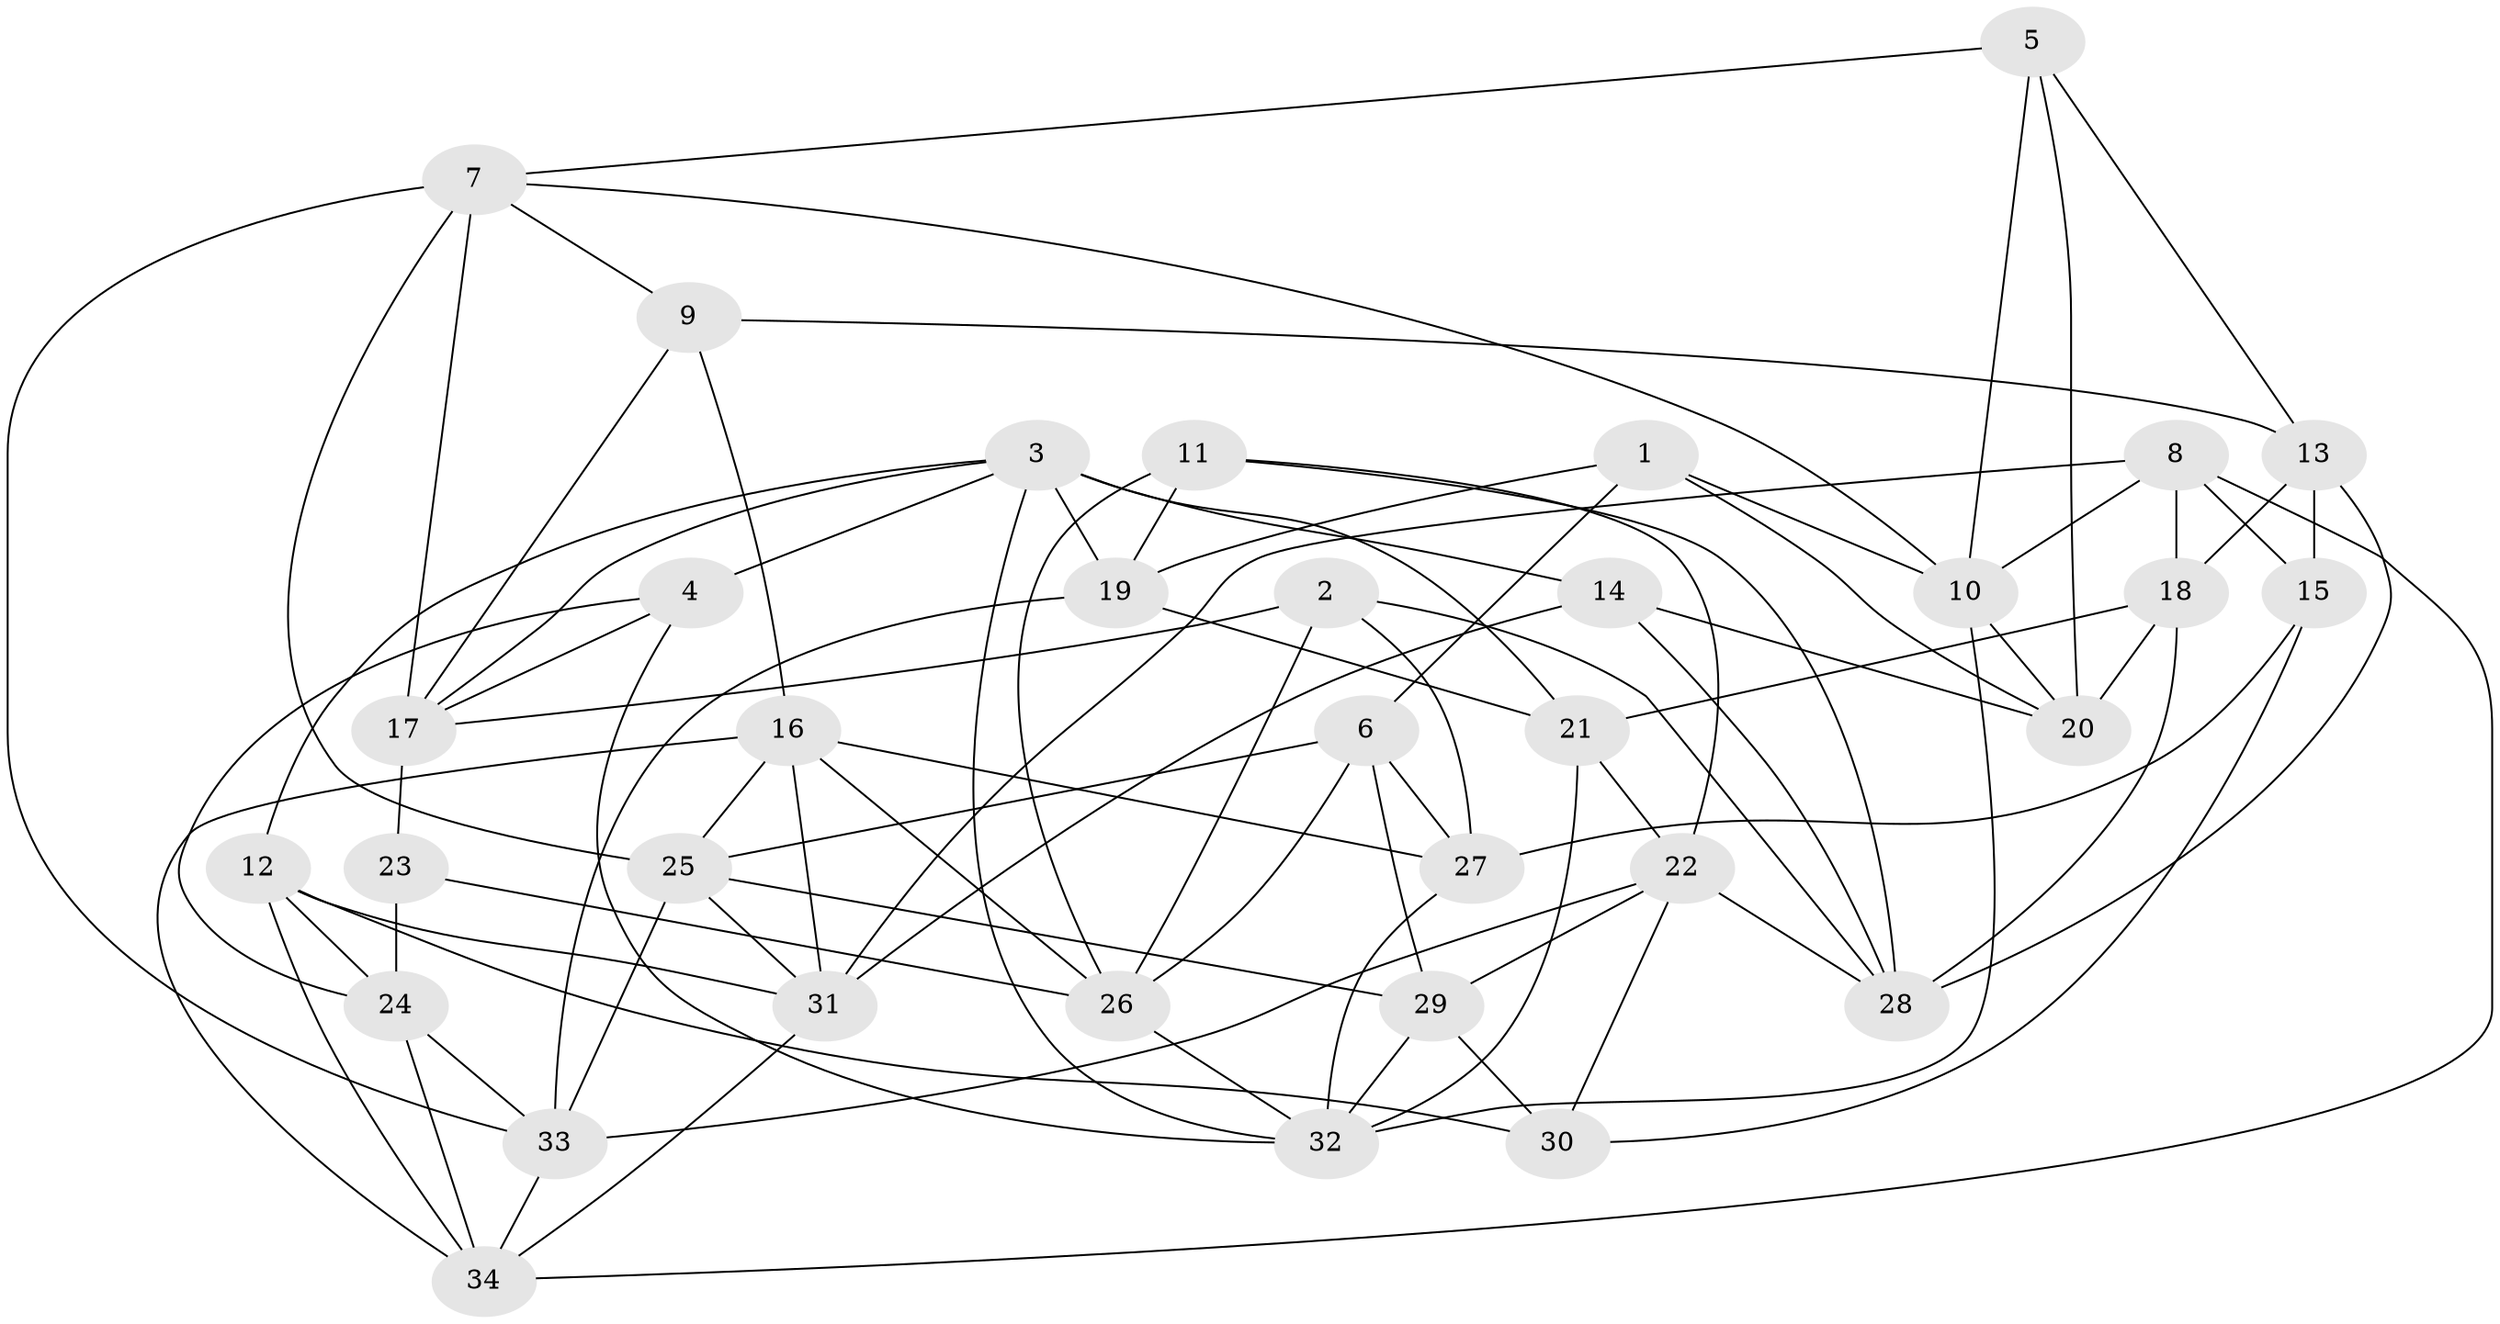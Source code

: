 // original degree distribution, {4: 1.0}
// Generated by graph-tools (version 1.1) at 2025/02/03/09/25 03:02:55]
// undirected, 34 vertices, 87 edges
graph export_dot {
graph [start="1"]
  node [color=gray90,style=filled];
  1;
  2;
  3;
  4;
  5;
  6;
  7;
  8;
  9;
  10;
  11;
  12;
  13;
  14;
  15;
  16;
  17;
  18;
  19;
  20;
  21;
  22;
  23;
  24;
  25;
  26;
  27;
  28;
  29;
  30;
  31;
  32;
  33;
  34;
  1 -- 6 [weight=1.0];
  1 -- 10 [weight=1.0];
  1 -- 19 [weight=1.0];
  1 -- 20 [weight=1.0];
  2 -- 17 [weight=1.0];
  2 -- 26 [weight=1.0];
  2 -- 27 [weight=1.0];
  2 -- 28 [weight=1.0];
  3 -- 4 [weight=1.0];
  3 -- 12 [weight=1.0];
  3 -- 14 [weight=1.0];
  3 -- 17 [weight=1.0];
  3 -- 19 [weight=2.0];
  3 -- 21 [weight=1.0];
  3 -- 32 [weight=1.0];
  4 -- 17 [weight=1.0];
  4 -- 24 [weight=1.0];
  4 -- 32 [weight=1.0];
  5 -- 7 [weight=1.0];
  5 -- 10 [weight=1.0];
  5 -- 13 [weight=1.0];
  5 -- 20 [weight=1.0];
  6 -- 25 [weight=1.0];
  6 -- 26 [weight=1.0];
  6 -- 27 [weight=1.0];
  6 -- 29 [weight=2.0];
  7 -- 9 [weight=1.0];
  7 -- 10 [weight=1.0];
  7 -- 17 [weight=1.0];
  7 -- 25 [weight=1.0];
  7 -- 33 [weight=1.0];
  8 -- 10 [weight=1.0];
  8 -- 15 [weight=2.0];
  8 -- 18 [weight=1.0];
  8 -- 31 [weight=1.0];
  8 -- 34 [weight=1.0];
  9 -- 13 [weight=1.0];
  9 -- 16 [weight=1.0];
  9 -- 17 [weight=1.0];
  10 -- 20 [weight=1.0];
  10 -- 32 [weight=1.0];
  11 -- 19 [weight=1.0];
  11 -- 22 [weight=1.0];
  11 -- 26 [weight=1.0];
  11 -- 28 [weight=1.0];
  12 -- 24 [weight=1.0];
  12 -- 30 [weight=2.0];
  12 -- 31 [weight=1.0];
  12 -- 34 [weight=1.0];
  13 -- 15 [weight=2.0];
  13 -- 18 [weight=1.0];
  13 -- 28 [weight=1.0];
  14 -- 20 [weight=1.0];
  14 -- 28 [weight=1.0];
  14 -- 31 [weight=1.0];
  15 -- 27 [weight=1.0];
  15 -- 30 [weight=1.0];
  16 -- 25 [weight=1.0];
  16 -- 26 [weight=1.0];
  16 -- 27 [weight=1.0];
  16 -- 31 [weight=1.0];
  16 -- 34 [weight=1.0];
  17 -- 23 [weight=1.0];
  18 -- 20 [weight=2.0];
  18 -- 21 [weight=1.0];
  18 -- 28 [weight=1.0];
  19 -- 21 [weight=1.0];
  19 -- 33 [weight=1.0];
  21 -- 22 [weight=2.0];
  21 -- 32 [weight=1.0];
  22 -- 28 [weight=1.0];
  22 -- 29 [weight=1.0];
  22 -- 30 [weight=2.0];
  22 -- 33 [weight=1.0];
  23 -- 24 [weight=2.0];
  23 -- 26 [weight=3.0];
  24 -- 33 [weight=1.0];
  24 -- 34 [weight=1.0];
  25 -- 29 [weight=1.0];
  25 -- 31 [weight=1.0];
  25 -- 33 [weight=1.0];
  26 -- 32 [weight=1.0];
  27 -- 32 [weight=2.0];
  29 -- 30 [weight=1.0];
  29 -- 32 [weight=1.0];
  31 -- 34 [weight=1.0];
  33 -- 34 [weight=1.0];
}
